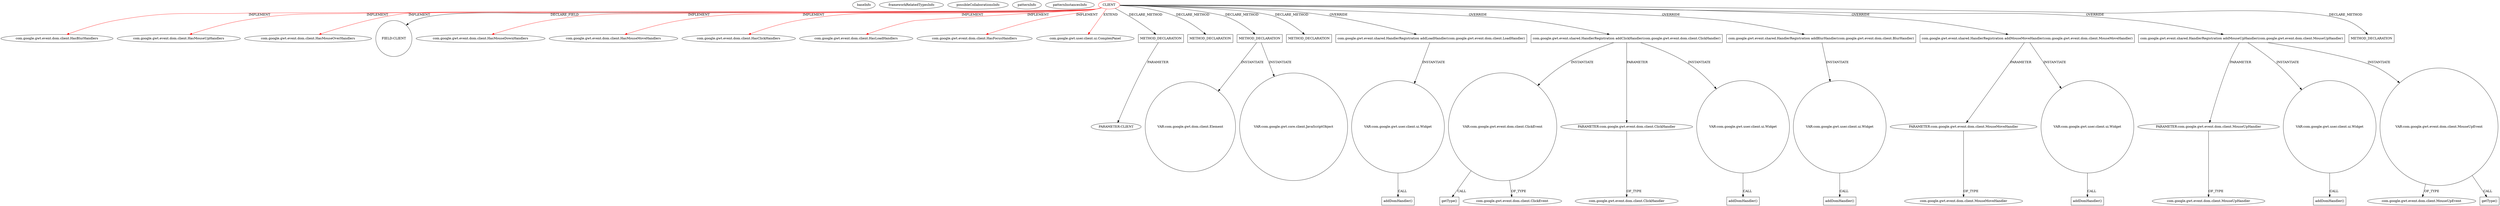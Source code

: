 digraph {
baseInfo[graphId=687,category="pattern",isAnonymous=false,possibleRelation=false]
frameworkRelatedTypesInfo[0="com.google.gwt.user.client.ui.ComplexPanel",1="com.google.gwt.event.dom.client.HasMouseMoveHandlers",2="com.google.gwt.event.dom.client.HasFocusHandlers",3="com.google.gwt.event.dom.client.HasClickHandlers",4="com.google.gwt.event.dom.client.HasMouseDownHandlers",5="com.google.gwt.event.dom.client.HasLoadHandlers",6="com.google.gwt.event.dom.client.HasMouseOverHandlers",7="com.google.gwt.event.dom.client.HasBlurHandlers",8="com.google.gwt.event.dom.client.HasMouseUpHandlers"]
possibleCollaborationsInfo[]
patternInfo[frequency=3.0,patternRootClient=0]
patternInstancesInfo[0="mguiral-GwtSvgLib~/mguiral-GwtSvgLib/GwtSvgLib-master/src/gwt/html5/svg/client/user/ui/SVGSymbolWidget.java~SVGSymbolWidget~3998",1="mguiral-GwtSvgLib~/mguiral-GwtSvgLib/GwtSvgLib-master/src/gwt/html5/svg/client/user/ui/SVGGraphicalWidget.java~SVGGraphicalWidget~3974",2="mguiral-GwtSvgLib~/mguiral-GwtSvgLib/GwtSvgLib-master/src/gwt/html5/svg/client/user/ui/SVGSwitchWidget.java~SVGSwitchWidget~4001"]
3[label="com.google.gwt.event.dom.client.HasBlurHandlers",vertexType="FRAMEWORK_INTERFACE_TYPE",isFrameworkType=false]
0[label="CLIENT",vertexType="ROOT_CLIENT_CLASS_DECLARATION",isFrameworkType=false,color=red]
6[label="com.google.gwt.event.dom.client.HasMouseUpHandlers",vertexType="FRAMEWORK_INTERFACE_TYPE",isFrameworkType=false]
7[label="com.google.gwt.event.dom.client.HasMouseOverHandlers",vertexType="FRAMEWORK_INTERFACE_TYPE",isFrameworkType=false]
11[label="FIELD:CLIENT",vertexType="FIELD_DECLARATION",isFrameworkType=false,shape=circle]
5[label="com.google.gwt.event.dom.client.HasMouseDownHandlers",vertexType="FRAMEWORK_INTERFACE_TYPE",isFrameworkType=false]
8[label="com.google.gwt.event.dom.client.HasMouseMoveHandlers",vertexType="FRAMEWORK_INTERFACE_TYPE",isFrameworkType=false]
4[label="com.google.gwt.event.dom.client.HasClickHandlers",vertexType="FRAMEWORK_INTERFACE_TYPE",isFrameworkType=false]
10[label="com.google.gwt.event.dom.client.HasLoadHandlers",vertexType="FRAMEWORK_INTERFACE_TYPE",isFrameworkType=false]
2[label="com.google.gwt.event.dom.client.HasFocusHandlers",vertexType="FRAMEWORK_INTERFACE_TYPE",isFrameworkType=false]
1[label="com.google.gwt.user.client.ui.ComplexPanel",vertexType="FRAMEWORK_CLASS_TYPE",isFrameworkType=false]
146[label="METHOD_DECLARATION",vertexType="CLIENT_METHOD_DECLARATION",isFrameworkType=false,shape=box]
148[label="PARAMETER:CLIENT",vertexType="PARAMETER_DECLARATION",isFrameworkType=false]
142[label="METHOD_DECLARATION",vertexType="CLIENT_METHOD_DECLARATION",isFrameworkType=false,shape=box]
119[label="METHOD_DECLARATION",vertexType="CLIENT_METHOD_DECLARATION",isFrameworkType=false,shape=box]
125[label="VAR:com.google.gwt.dom.client.Element",vertexType="VARIABLE_EXPRESION",isFrameworkType=false,shape=circle]
117[label="METHOD_DECLARATION",vertexType="CLIENT_METHOD_DECLARATION",isFrameworkType=false,shape=box]
94[label="com.google.gwt.event.shared.HandlerRegistration addLoadHandler(com.google.gwt.event.dom.client.LoadHandler)",vertexType="OVERRIDING_METHOD_DECLARATION",isFrameworkType=false,shape=box]
34[label="com.google.gwt.event.shared.HandlerRegistration addClickHandler(com.google.gwt.event.dom.client.ClickHandler)",vertexType="OVERRIDING_METHOD_DECLARATION",isFrameworkType=false,shape=box]
41[label="VAR:com.google.gwt.event.dom.client.ClickEvent",vertexType="VARIABLE_EXPRESION",isFrameworkType=false,shape=circle]
42[label="getType()",vertexType="INSIDE_CALL",isFrameworkType=false,shape=box]
43[label="com.google.gwt.event.dom.client.ClickEvent",vertexType="FRAMEWORK_CLASS_TYPE",isFrameworkType=false]
36[label="PARAMETER:com.google.gwt.event.dom.client.ClickHandler",vertexType="PARAMETER_DECLARATION",isFrameworkType=false]
37[label="com.google.gwt.event.dom.client.ClickHandler",vertexType="FRAMEWORK_INTERFACE_TYPE",isFrameworkType=false]
24[label="com.google.gwt.event.shared.HandlerRegistration addBlurHandler(com.google.gwt.event.dom.client.BlurHandler)",vertexType="OVERRIDING_METHOD_DECLARATION",isFrameworkType=false,shape=box]
38[label="VAR:com.google.gwt.user.client.ui.Widget",vertexType="VARIABLE_EXPRESION",isFrameworkType=false,shape=circle]
39[label="addDomHandler()",vertexType="INSIDE_CALL",isFrameworkType=false,shape=box]
28[label="VAR:com.google.gwt.user.client.ui.Widget",vertexType="VARIABLE_EXPRESION",isFrameworkType=false,shape=circle]
29[label="addDomHandler()",vertexType="INSIDE_CALL",isFrameworkType=false,shape=box]
98[label="VAR:com.google.gwt.user.client.ui.Widget",vertexType="VARIABLE_EXPRESION",isFrameworkType=false,shape=circle]
99[label="addDomHandler()",vertexType="INSIDE_CALL",isFrameworkType=false,shape=box]
74[label="com.google.gwt.event.shared.HandlerRegistration addMouseMoveHandler(com.google.gwt.event.dom.client.MouseMoveHandler)",vertexType="OVERRIDING_METHOD_DECLARATION",isFrameworkType=false,shape=box]
76[label="PARAMETER:com.google.gwt.event.dom.client.MouseMoveHandler",vertexType="PARAMETER_DECLARATION",isFrameworkType=false]
77[label="com.google.gwt.event.dom.client.MouseMoveHandler",vertexType="FRAMEWORK_INTERFACE_TYPE",isFrameworkType=false]
78[label="VAR:com.google.gwt.user.client.ui.Widget",vertexType="VARIABLE_EXPRESION",isFrameworkType=false,shape=circle]
79[label="addDomHandler()",vertexType="INSIDE_CALL",isFrameworkType=false,shape=box]
54[label="com.google.gwt.event.shared.HandlerRegistration addMouseUpHandler(com.google.gwt.event.dom.client.MouseUpHandler)",vertexType="OVERRIDING_METHOD_DECLARATION",isFrameworkType=false,shape=box]
56[label="PARAMETER:com.google.gwt.event.dom.client.MouseUpHandler",vertexType="PARAMETER_DECLARATION",isFrameworkType=false]
57[label="com.google.gwt.event.dom.client.MouseUpHandler",vertexType="FRAMEWORK_INTERFACE_TYPE",isFrameworkType=false]
58[label="VAR:com.google.gwt.user.client.ui.Widget",vertexType="VARIABLE_EXPRESION",isFrameworkType=false,shape=circle]
59[label="addDomHandler()",vertexType="INSIDE_CALL",isFrameworkType=false,shape=box]
61[label="VAR:com.google.gwt.event.dom.client.MouseUpEvent",vertexType="VARIABLE_EXPRESION",isFrameworkType=false,shape=circle]
63[label="com.google.gwt.event.dom.client.MouseUpEvent",vertexType="FRAMEWORK_CLASS_TYPE",isFrameworkType=false]
62[label="getType()",vertexType="INSIDE_CALL",isFrameworkType=false,shape=box]
122[label="VAR:com.google.gwt.core.client.JavaScriptObject",vertexType="VARIABLE_EXPRESION",isFrameworkType=false,shape=circle]
144[label="METHOD_DECLARATION",vertexType="CLIENT_METHOD_DECLARATION",isFrameworkType=false,shape=box]
61->62[label="CALL"]
0->1[label="EXTEND",color=red]
0->119[label="DECLARE_METHOD"]
74->76[label="PARAMETER"]
0->8[label="IMPLEMENT",color=red]
38->39[label="CALL"]
0->2[label="IMPLEMENT",color=red]
74->78[label="INSTANTIATE"]
56->57[label="OF_TYPE"]
0->4[label="IMPLEMENT",color=red]
78->79[label="CALL"]
0->5[label="IMPLEMENT",color=red]
98->99[label="CALL"]
0->142[label="DECLARE_METHOD"]
0->94[label="OVERRIDE"]
34->36[label="PARAMETER"]
41->43[label="OF_TYPE"]
119->125[label="INSTANTIATE"]
54->61[label="INSTANTIATE"]
58->59[label="CALL"]
0->11[label="DECLARE_FIELD"]
0->24[label="OVERRIDE"]
0->74[label="OVERRIDE"]
61->63[label="OF_TYPE"]
41->42[label="CALL"]
0->10[label="IMPLEMENT",color=red]
0->7[label="IMPLEMENT",color=red]
76->77[label="OF_TYPE"]
34->38[label="INSTANTIATE"]
34->41[label="INSTANTIATE"]
0->117[label="DECLARE_METHOD"]
94->98[label="INSTANTIATE"]
0->54[label="OVERRIDE"]
54->58[label="INSTANTIATE"]
0->3[label="IMPLEMENT",color=red]
0->34[label="OVERRIDE"]
0->146[label="DECLARE_METHOD"]
0->6[label="IMPLEMENT",color=red]
24->28[label="INSTANTIATE"]
0->144[label="DECLARE_METHOD"]
28->29[label="CALL"]
119->122[label="INSTANTIATE"]
36->37[label="OF_TYPE"]
146->148[label="PARAMETER"]
54->56[label="PARAMETER"]
}
